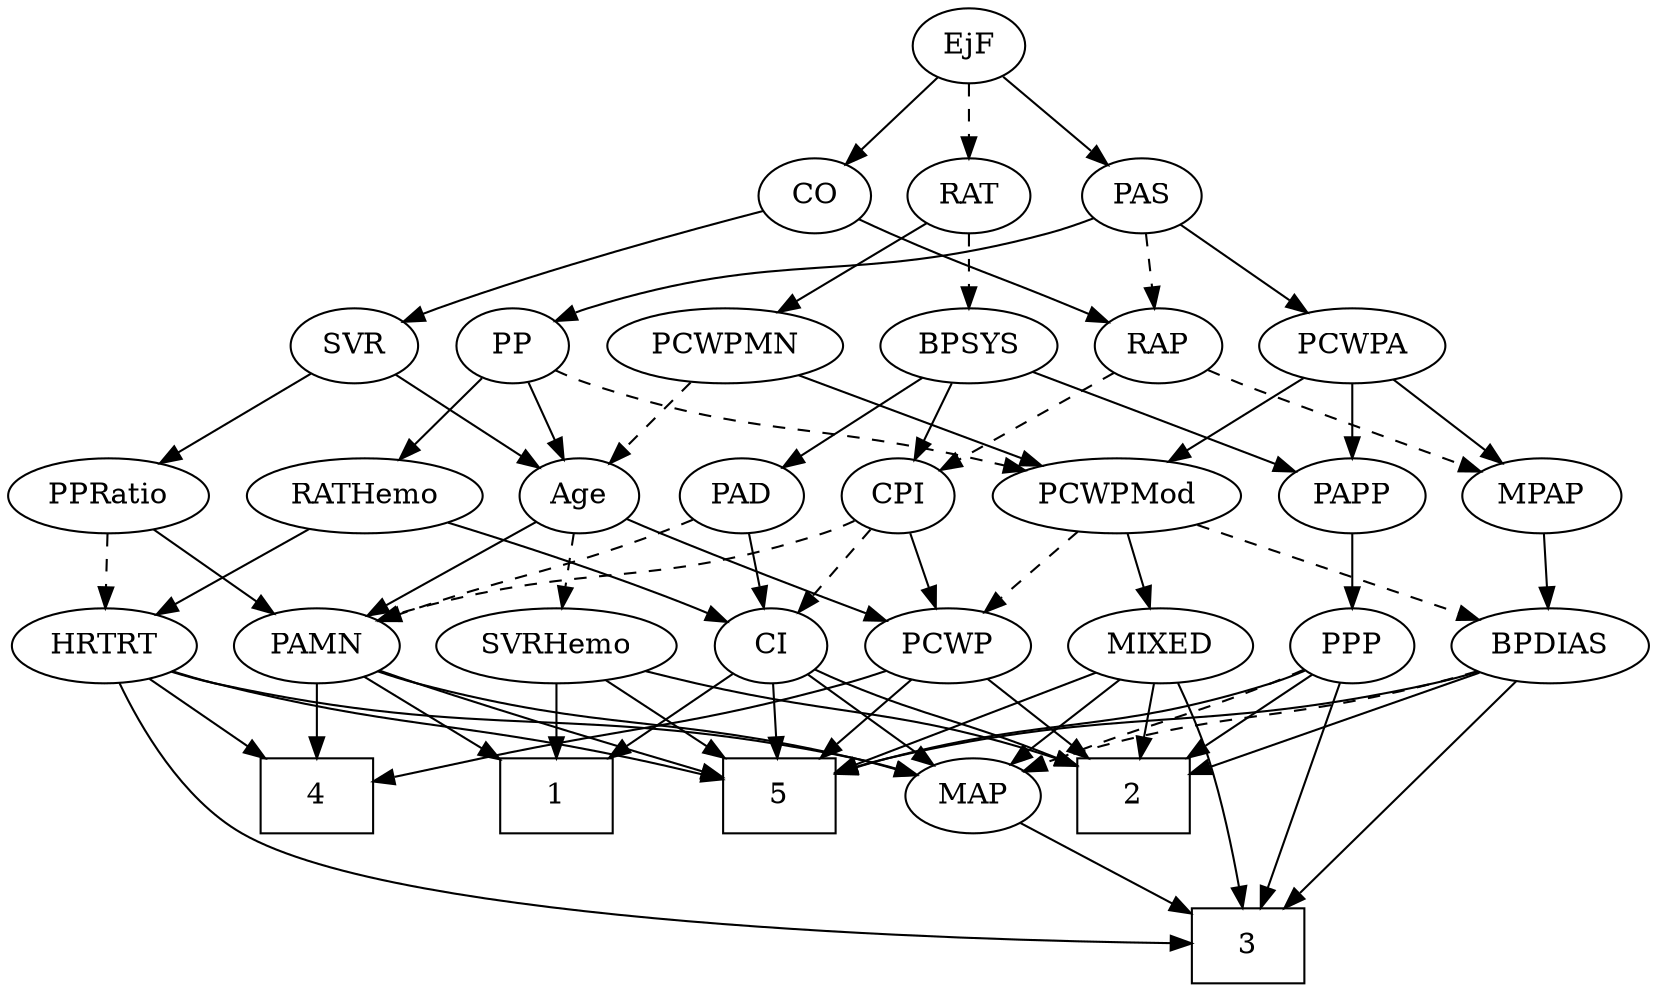 strict digraph {
	graph [bb="0,0,719.89,468"];
	node [label="\N"];
	1	[height=0.5,
		pos="237.65,90",
		shape=box,
		width=0.75];
	2	[height=0.5,
		pos="492.65,90",
		shape=box,
		width=0.75];
	3	[height=0.5,
		pos="547.65,18",
		shape=box,
		width=0.75];
	4	[height=0.5,
		pos="133.65,90",
		shape=box,
		width=0.75];
	5	[height=0.5,
		pos="334.65,90",
		shape=box,
		width=0.75];
	Age	[height=0.5,
		pos="242.65,234",
		width=0.75];
	PAMN	[height=0.5,
		pos="133.65,162",
		width=1.011];
	Age -> PAMN	[pos="e,155.03,176.73 223.66,220.81 207.13,210.19 182.87,194.61 163.7,182.3",
		style=solid];
	SVRHemo	[height=0.5,
		pos="237.65,162",
		width=1.3902];
	Age -> SVRHemo	[pos="e,238.87,180.1 241.41,215.7 240.86,207.98 240.2,198.71 239.58,190.11",
		style=dashed];
	PCWP	[height=0.5,
		pos="412.65,162",
		width=0.97491];
	Age -> PCWP	[pos="e,385.43,173.65 264.08,222.92 269.16,220.6 274.58,218.17 279.65,216 297.53,208.33 343.28,190.23 376.12,177.31",
		style=solid];
	EjF	[height=0.5,
		pos="418.65,450",
		width=0.75];
	CO	[height=0.5,
		pos="346.65,378",
		width=0.75];
	EjF -> CO	[pos="e,361.44,393.38 404.08,434.83 393.9,424.94 380.12,411.55 368.62,400.36",
		style=solid];
	PAS	[height=0.5,
		pos="496.65,378",
		width=0.75];
	EjF -> PAS	[pos="e,481.27,392.8 434.06,435.17 445.38,425.01 460.96,411.03 473.74,399.56",
		style=solid];
	RAT	[height=0.5,
		pos="418.65,378",
		width=0.75827];
	EjF -> RAT	[pos="e,418.65,396.1 418.65,431.7 418.65,423.98 418.65,414.71 418.65,406.11",
		style=dashed];
	RAP	[height=0.5,
		pos="502.65,306",
		width=0.77632];
	MPAP	[height=0.5,
		pos="675.65,234",
		width=0.97491];
	RAP -> MPAP	[pos="e,648.35,245.54 524.46,294.72 529.43,292.45 534.7,290.1 539.65,288 549.18,283.96 601.95,263.48 638.88,249.2",
		style=dashed];
	CPI	[height=0.5,
		pos="391.65,234",
		width=0.75];
	RAP -> CPI	[pos="e,410.76,247.05 483.31,292.81 465.64,281.67 439.32,265.06 419.4,252.5",
		style=dashed];
	MIXED	[height=0.5,
		pos="505.65,162",
		width=1.1193];
	MIXED -> 2	[pos="e,495.85,108.28 502.5,144.05 501.07,136.35 499.34,127.03 497.73,118.36",
		style=solid];
	MIXED -> 3	[pos="e,545,36.327 513.99,144.15 518.8,133.89 524.67,120.42 528.65,108 535.14,87.718 540.06,64.121 543.27,46.322",
		style=solid];
	MIXED -> 5	[pos="e,361.67,102.06 477.02,149.28 447.9,137.36 402.66,118.84 371.02,105.89",
		style=solid];
	MAP	[height=0.5,
		pos="416.65,90",
		width=0.84854];
	MIXED -> MAP	[pos="e,434.41,104.97 486.33,145.81 473.55,135.75 456.63,122.44 442.66,111.46",
		style=solid];
	BPDIAS	[height=0.5,
		pos="677.65,162",
		width=1.1735];
	MPAP -> BPDIAS	[pos="e,677.16,180.1 676.14,215.7 676.36,207.98 676.63,198.71 676.87,190.11",
		style=solid];
	BPSYS	[height=0.5,
		pos="418.65,306",
		width=1.0471];
	PAD	[height=0.5,
		pos="317.65,234",
		width=0.79437];
	BPSYS -> PAD	[pos="e,336.35,247.96 398.21,290.83 382.79,280.15 361.51,265.4 344.69,253.74",
		style=solid];
	BPSYS -> CPI	[pos="e,398.12,251.79 412.11,288.05 409.03,280.06 405.27,270.33 401.83,261.4",
		style=solid];
	PAPP	[height=0.5,
		pos="590.65,234",
		width=0.88464];
	BPSYS -> PAPP	[pos="e,565.51,245.46 446.53,293.8 473.07,283.12 514.12,266.55 549.65,252 551.73,251.15 553.88,250.26 556.04,249.37",
		style=solid];
	PAD -> PAMN	[pos="e,161.71,173.68 295.07,222.86 289.71,220.54 284,218.13 278.65,216 234.75,198.55 222.96,196.35 178.65,180 176.25,179.11 173.78,178.2 \
171.29,177.27",
		style=dashed];
	CI	[height=0.5,
		pos="332.65,162",
		width=0.75];
	PAD -> CI	[pos="e,328.94,180.28 321.28,216.05 322.95,208.26 324.97,198.82 326.84,190.08",
		style=solid];
	CO -> RAP	[pos="e,480.38,317.33 367.91,366.82 372.74,364.55 377.86,362.17 382.65,360 419.28,343.41 428.93,340.39 465.65,324 467.44,323.2 469.28,\
322.37 471.13,321.54",
		style=solid];
	SVR	[height=0.5,
		pos="144.65,306",
		width=0.77632];
	CO -> SVR	[pos="e,166.37,317.51 322.28,370.17 289.81,360.84 230.72,343.08 181.65,324 179.77,323.27 177.85,322.49 175.92,321.69",
		style=solid];
	PAS -> RAP	[pos="e,501.18,324.1 498.13,359.7 498.79,351.98 499.59,342.71 500.32,334.11",
		style=dashed];
	PCWPA	[height=0.5,
		pos="590.65,306",
		width=1.1555];
	PAS -> PCWPA	[pos="e,570.43,322.05 514.33,363.83 527.79,353.81 546.59,339.81 562.17,328.21",
		style=solid];
	PP	[height=0.5,
		pos="217.65,306",
		width=0.75];
	PAS -> PP	[pos="e,238.21,317.85 474.72,367.12 468.34,364.53 461.3,361.92 454.65,360 367.45,334.84 340.1,351.62 253.65,324 251.72,323.38 249.76,322.69 \
247.81,321.94",
		style=solid];
	PAMN -> 1	[pos="e,212.22,108.11 154.69,146.83 168.71,137.4 187.46,124.78 203.58,113.93",
		style=solid];
	PAMN -> 4	[pos="e,133.65,108.1 133.65,143.7 133.65,135.98 133.65,126.71 133.65,118.11",
		style=solid];
	PAMN -> 5	[pos="e,307.5,99.916 161.68,150.24 167.29,148.14 173.14,145.97 178.65,144 219.22,129.45 266.08,113.66 297.77,103.14",
		style=solid];
	PAMN -> MAP	[pos="e,392.07,100.95 161,149.79 166.76,147.68 172.86,145.62 178.65,144 262.25,120.57 286.96,131.13 370.65,108 374.51,106.93 378.5,105.68 \
382.45,104.36",
		style=solid];
	RATHemo	[height=0.5,
		pos="148.65,234",
		width=1.3721];
	RATHemo -> CI	[pos="e,311.48,173.41 184,221.42 214.22,211.27 258.7,195.71 296.65,180 298.47,179.25 300.33,178.45 302.2,177.63",
		style=solid];
	HRTRT	[height=0.5,
		pos="39.646,162",
		width=1.1013];
	RATHemo -> HRTRT	[pos="e,61.507,177.04 125.26,217.98 109.18,207.65 87.649,193.83 70.206,182.63",
		style=solid];
	CPI -> PAMN	[pos="e,161.02,174.14 371.06,222.24 366.1,219.94 360.76,217.7 355.65,216 279.47,190.68 255.78,202.26 178.65,180 176.03,179.24 173.35,178.41 \
170.66,177.52",
		style=dashed];
	CPI -> PCWP	[pos="e,407.46,180.28 396.73,216.05 399.07,208.26 401.9,198.82 404.52,190.08",
		style=solid];
	CPI -> CI	[pos="e,345.42,178.16 378.84,217.81 371.04,208.55 360.9,196.52 352.11,186.09",
		style=dashed];
	RAT -> BPSYS	[pos="e,418.65,324.1 418.65,359.7 418.65,351.98 418.65,342.71 418.65,334.11",
		style=dashed];
	PCWPMN	[height=0.5,
		pos="312.65,306",
		width=1.3902];
	RAT -> PCWPMN	[pos="e,335.49,322.09 399.7,364.49 384.24,354.28 362.09,339.65 344,327.7",
		style=solid];
	SVR -> Age	[pos="e,224.79,247.76 162.62,292.16 177.68,281.41 199.38,265.91 216.38,253.76",
		style=solid];
	PPRatio	[height=0.5,
		pos="41.646,234",
		width=1.1013];
	SVR -> PPRatio	[pos="e,62.906,249.45 125.75,292.16 110.62,281.88 89.106,267.25 71.625,255.37",
		style=solid];
	PCWPMod	[height=0.5,
		pos="488.65,234",
		width=1.4443];
	PCWPMod -> MIXED	[pos="e,501.45,180.28 492.76,216.05 494.65,208.26 496.95,198.82 499.07,190.08",
		style=solid];
	PCWPMod -> BPDIAS	[pos="e,646.8,174.42 522.87,220.32 555.02,208.42 603.13,190.6 637.16,177.99",
		style=dashed];
	PCWPMod -> PCWP	[pos="e,429.14,178.19 471.02,216.76 460.76,207.31 447.68,195.27 436.51,184.98",
		style=dashed];
	PCWPA -> MPAP	[pos="e,657.82,249.68 609.09,289.81 621.06,279.95 636.82,266.97 650,256.12",
		style=solid];
	PCWPA -> PCWPMod	[pos="e,511.17,250.46 569.51,290.5 555.14,280.63 535.87,267.41 519.75,256.35",
		style=solid];
	PCWPA -> PAPP	[pos="e,590.65,252.1 590.65,287.7 590.65,279.98 590.65,270.71 590.65,262.11",
		style=solid];
	PCWPMN -> Age	[pos="e,257.36,249.72 296.41,288.76 286.92,279.27 274.82,267.17 264.5,256.85",
		style=dashed];
	PCWPMN -> PCWPMod	[pos="e,455.67,248.11 344.93,292.16 373.44,280.82 415.2,264.21 446.37,251.82",
		style=solid];
	SVRHemo -> 1	[pos="e,237.65,108.1 237.65,143.7 237.65,135.98 237.65,126.71 237.65,118.11",
		style=solid];
	SVRHemo -> 2	[pos="e,465.39,104.63 275.01,149.87 282.17,147.84 289.62,145.8 296.65,144 364.22,126.68 385.87,131.25 455.68,107.94",
		style=solid];
	SVRHemo -> 5	[pos="e,310.8,108.21 259.17,145.46 271.96,136.24 288.41,124.37 302.69,114.06",
		style=solid];
	BPDIAS -> 2	[pos="e,519.92,101.32 647.1,149.44 614.87,137.25 564.08,118.03 529.62,104.99",
		style=solid];
	BPDIAS -> 3	[pos="e,563.26,36.056 662.99,144.99 640.41,120.32 596.95,72.851 570.3,43.744",
		style=solid];
	BPDIAS -> 5	[pos="e,361.88,103.13 646.61,149.68 640.08,147.57 633.19,145.55 626.65,144 517.41,118.15 485.02,137.27 376.65,108 374.98,107.55 373.28,\
107.05 371.58,106.51",
		style=solid];
	BPDIAS -> MAP	[pos="e,440.05,101.84 646.26,149.92 639.81,147.82 633.04,145.74 626.65,144 552.12,123.76 530.31,131.21 456.65,108 454.25,107.25 451.81,\
106.4 449.36,105.5",
		style=dashed];
	MAP -> 3	[pos="e,520.18,33.676 438.57,77.284 458.38,66.701 487.91,50.921 511.25,38.448",
		style=solid];
	PP -> Age	[pos="e,236.59,251.96 223.57,288.41 226.42,280.42 229.92,270.64 233.13,261.64",
		style=solid];
	PP -> RATHemo	[pos="e,164.61,251.2 203.35,290.5 194.27,281.28 182.3,269.14 171.87,258.56",
		style=solid];
	PP -> PCWPMod	[pos="e,450.03,246.19 238.24,294.25 243.19,291.96 248.53,289.71 253.65,288 328.54,262.96 350.9,270.61 427.65,252 431.73,251.01 435.96,\
249.93 440.2,248.82",
		style=dashed];
	PPP	[height=0.5,
		pos="590.65,162",
		width=0.75];
	PPP -> 2	[pos="e,516.78,108.24 572.67,148.16 559.43,138.7 541.05,125.58 525.25,114.29",
		style=solid];
	PPP -> 3	[pos="e,552.88,36.268 585.54,144.15 578.21,119.94 564.62,75.054 555.86,46.133",
		style=solid];
	PPP -> 5	[pos="e,361.95,102.9 570.06,150.24 565.1,147.94 559.76,145.7 554.65,144 478.04,118.58 453.94,131.24 376.65,108 374.99,107.5 373.31,106.96 \
371.62,106.4",
		style=solid];
	PPP -> MAP	[pos="e,440.68,101.44 569.47,150.61 564.63,148.35 559.49,146.03 554.65,144 511.85,126.08 499.79,125.08 456.65,108 454.46,107.13 452.21,\
106.22 449.94,105.3",
		style=dashed];
	PPRatio -> PAMN	[pos="e,114.48,177.58 61.157,218.15 74.297,208.16 91.81,194.83 106.33,183.78",
		style=solid];
	PPRatio -> HRTRT	[pos="e,40.135,180.1 41.152,215.7 40.932,207.98 40.667,198.71 40.421,190.11",
		style=dashed];
	PCWP -> 2	[pos="e,473.17,108.04 429.61,146.15 440.07,137 453.72,125.06 465.64,114.63",
		style=solid];
	PCWP -> 4	[pos="e,160.73,97.987 386.35,150.07 380.58,147.89 374.45,145.74 368.65,144 295.9,122.25 275.6,125.21 201.65,108 191.51,105.64 180.56,102.96 \
170.47,100.44",
		style=solid];
	PCWP -> 5	[pos="e,353.73,108.13 395.72,145.81 385.67,136.79 372.71,125.16 361.32,114.93",
		style=solid];
	CI -> 1	[pos="e,261.05,108.24 315.22,148.16 302.39,138.7 284.57,125.58 269.25,114.29",
		style=solid];
	CI -> 2	[pos="e,465.59,103.96 353.88,150.74 358.71,148.47 363.84,146.12 368.65,144 404.68,128.14 416.38,125.36 456.32,108.03",
		style=solid];
	CI -> 5	[pos="e,334.16,108.1 333.14,143.7 333.36,135.98 333.63,126.71 333.87,118.11",
		style=solid];
	CI -> MAP	[pos="e,399.64,105.18 348.84,147.5 361.04,137.34 377.97,123.23 391.86,111.65",
		style=solid];
	PAPP -> PPP	[pos="e,590.65,180.1 590.65,215.7 590.65,207.98 590.65,198.71 590.65,190.11",
		style=solid];
	HRTRT -> 3	[pos="e,520.46,19.237 45.575,143.94 53.774,123.15 70.69,88.722 97.646,72 166.43,29.333 415.41,21.014 510.44,19.393",
		style=solid];
	HRTRT -> 4	[pos="e,110.76,108.04 59.581,146.15 72.106,136.83 88.519,124.61 102.71,114.04",
		style=solid];
	HRTRT -> 5	[pos="e,307.44,99.082 69.236,149.98 75.588,147.83 82.299,145.71 88.646,144 169.53,122.22 192.13,127.26 273.65,108 281.47,106.15 289.8,\
103.97 297.71,101.8",
		style=solid];
	HRTRT -> MAP	[pos="e,392.14,101.23 68.894,149.75 75.328,147.58 82.159,145.52 88.646,144 211.66,115.14 247.93,138.09 370.65,108 374.54,107.05 378.55,\
105.87 382.51,104.58",
		style=solid];
}
